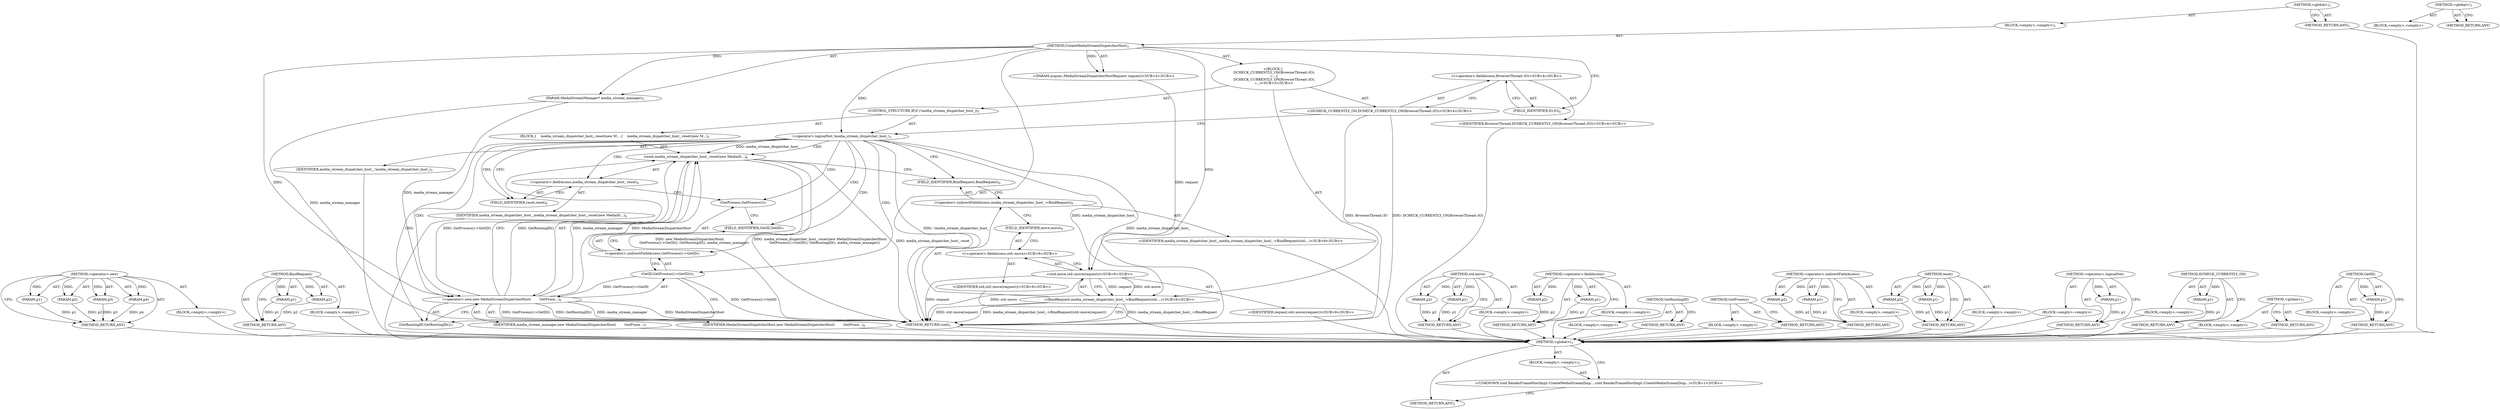 digraph "&lt;global&gt;" {
vulnerable_80 [label=<(METHOD,&lt;operator&gt;.new)>];
vulnerable_81 [label=<(PARAM,p1)>];
vulnerable_82 [label=<(PARAM,p2)>];
vulnerable_83 [label=<(PARAM,p3)>];
vulnerable_84 [label=<(PARAM,p4)>];
vulnerable_85 [label=<(BLOCK,&lt;empty&gt;,&lt;empty&gt;)>];
vulnerable_86 [label=<(METHOD_RETURN,ANY)>];
vulnerable_102 [label=<(METHOD,BindRequest)>];
vulnerable_103 [label=<(PARAM,p1)>];
vulnerable_104 [label=<(PARAM,p2)>];
vulnerable_105 [label=<(BLOCK,&lt;empty&gt;,&lt;empty&gt;)>];
vulnerable_106 [label=<(METHOD_RETURN,ANY)>];
vulnerable_6 [label=<(METHOD,&lt;global&gt;)<SUB>1</SUB>>];
vulnerable_7 [label=<(BLOCK,&lt;empty&gt;,&lt;empty&gt;)<SUB>1</SUB>>];
vulnerable_8 [label=<(METHOD,CreateMediaStreamDispatcherHost)<SUB>1</SUB>>];
vulnerable_9 [label=<(PARAM,MediaStreamManager* media_stream_manager)<SUB>2</SUB>>];
vulnerable_10 [label="<(PARAM,mojom::MediaStreamDispatcherHostRequest request)<SUB>3</SUB>>"];
vulnerable_11 [label="<(BLOCK,{
  DCHECK_CURRENTLY_ON(BrowserThread::IO);
  i...,{
  DCHECK_CURRENTLY_ON(BrowserThread::IO);
  i...)<SUB>3</SUB>>"];
vulnerable_12 [label="<(DCHECK_CURRENTLY_ON,DCHECK_CURRENTLY_ON(BrowserThread::IO))<SUB>4</SUB>>"];
vulnerable_13 [label="<(&lt;operator&gt;.fieldAccess,BrowserThread::IO)<SUB>4</SUB>>"];
vulnerable_14 [label="<(IDENTIFIER,BrowserThread,DCHECK_CURRENTLY_ON(BrowserThread::IO))<SUB>4</SUB>>"];
vulnerable_15 [label=<(FIELD_IDENTIFIER,IO,IO)<SUB>4</SUB>>];
vulnerable_16 [label=<(CONTROL_STRUCTURE,IF,if (!media_stream_dispatcher_host_))<SUB>5</SUB>>];
vulnerable_17 [label=<(&lt;operator&gt;.logicalNot,!media_stream_dispatcher_host_)<SUB>5</SUB>>];
vulnerable_18 [label=<(IDENTIFIER,media_stream_dispatcher_host_,!media_stream_dispatcher_host_)<SUB>5</SUB>>];
vulnerable_19 [label=<(BLOCK,{
    media_stream_dispatcher_host_.reset(new M...,{
    media_stream_dispatcher_host_.reset(new M...)<SUB>5</SUB>>];
vulnerable_20 [label=<(reset,media_stream_dispatcher_host_.reset(new MediaSt...)<SUB>6</SUB>>];
vulnerable_21 [label=<(&lt;operator&gt;.fieldAccess,media_stream_dispatcher_host_.reset)<SUB>6</SUB>>];
vulnerable_22 [label=<(IDENTIFIER,media_stream_dispatcher_host_,media_stream_dispatcher_host_.reset(new MediaSt...)<SUB>6</SUB>>];
vulnerable_23 [label=<(FIELD_IDENTIFIER,reset,reset)<SUB>6</SUB>>];
vulnerable_24 [label=<(&lt;operator&gt;.new,new MediaStreamDispatcherHost(
        GetProce...)<SUB>6</SUB>>];
vulnerable_25 [label=<(IDENTIFIER,MediaStreamDispatcherHost,new MediaStreamDispatcherHost(
        GetProce...)<SUB>6</SUB>>];
vulnerable_26 [label=<(GetID,GetProcess()-&gt;GetID())<SUB>7</SUB>>];
vulnerable_27 [label=<(&lt;operator&gt;.indirectFieldAccess,GetProcess()-&gt;GetID)<SUB>7</SUB>>];
vulnerable_28 [label=<(GetProcess,GetProcess())<SUB>7</SUB>>];
vulnerable_29 [label=<(FIELD_IDENTIFIER,GetID,GetID)<SUB>7</SUB>>];
vulnerable_30 [label=<(GetRoutingID,GetRoutingID())<SUB>7</SUB>>];
vulnerable_31 [label=<(IDENTIFIER,media_stream_manager,new MediaStreamDispatcherHost(
        GetProce...)<SUB>7</SUB>>];
vulnerable_32 [label="<(BindRequest,media_stream_dispatcher_host_-&gt;BindRequest(std:...)<SUB>9</SUB>>"];
vulnerable_33 [label=<(&lt;operator&gt;.indirectFieldAccess,media_stream_dispatcher_host_-&gt;BindRequest)<SUB>9</SUB>>];
vulnerable_34 [label="<(IDENTIFIER,media_stream_dispatcher_host_,media_stream_dispatcher_host_-&gt;BindRequest(std:...)<SUB>9</SUB>>"];
vulnerable_35 [label=<(FIELD_IDENTIFIER,BindRequest,BindRequest)<SUB>9</SUB>>];
vulnerable_36 [label="<(std.move,std::move(request))<SUB>9</SUB>>"];
vulnerable_37 [label="<(&lt;operator&gt;.fieldAccess,std::move)<SUB>9</SUB>>"];
vulnerable_38 [label="<(IDENTIFIER,std,std::move(request))<SUB>9</SUB>>"];
vulnerable_39 [label=<(FIELD_IDENTIFIER,move,move)<SUB>9</SUB>>];
vulnerable_40 [label="<(IDENTIFIER,request,std::move(request))<SUB>9</SUB>>"];
vulnerable_41 [label=<(METHOD_RETURN,void)<SUB>1</SUB>>];
vulnerable_43 [label=<(METHOD_RETURN,ANY)<SUB>1</SUB>>];
vulnerable_107 [label=<(METHOD,std.move)>];
vulnerable_108 [label=<(PARAM,p1)>];
vulnerable_109 [label=<(PARAM,p2)>];
vulnerable_110 [label=<(BLOCK,&lt;empty&gt;,&lt;empty&gt;)>];
vulnerable_111 [label=<(METHOD_RETURN,ANY)>];
vulnerable_66 [label=<(METHOD,&lt;operator&gt;.fieldAccess)>];
vulnerable_67 [label=<(PARAM,p1)>];
vulnerable_68 [label=<(PARAM,p2)>];
vulnerable_69 [label=<(BLOCK,&lt;empty&gt;,&lt;empty&gt;)>];
vulnerable_70 [label=<(METHOD_RETURN,ANY)>];
vulnerable_99 [label=<(METHOD,GetRoutingID)>];
vulnerable_100 [label=<(BLOCK,&lt;empty&gt;,&lt;empty&gt;)>];
vulnerable_101 [label=<(METHOD_RETURN,ANY)>];
vulnerable_96 [label=<(METHOD,GetProcess)>];
vulnerable_97 [label=<(BLOCK,&lt;empty&gt;,&lt;empty&gt;)>];
vulnerable_98 [label=<(METHOD_RETURN,ANY)>];
vulnerable_91 [label=<(METHOD,&lt;operator&gt;.indirectFieldAccess)>];
vulnerable_92 [label=<(PARAM,p1)>];
vulnerable_93 [label=<(PARAM,p2)>];
vulnerable_94 [label=<(BLOCK,&lt;empty&gt;,&lt;empty&gt;)>];
vulnerable_95 [label=<(METHOD_RETURN,ANY)>];
vulnerable_75 [label=<(METHOD,reset)>];
vulnerable_76 [label=<(PARAM,p1)>];
vulnerable_77 [label=<(PARAM,p2)>];
vulnerable_78 [label=<(BLOCK,&lt;empty&gt;,&lt;empty&gt;)>];
vulnerable_79 [label=<(METHOD_RETURN,ANY)>];
vulnerable_71 [label=<(METHOD,&lt;operator&gt;.logicalNot)>];
vulnerable_72 [label=<(PARAM,p1)>];
vulnerable_73 [label=<(BLOCK,&lt;empty&gt;,&lt;empty&gt;)>];
vulnerable_74 [label=<(METHOD_RETURN,ANY)>];
vulnerable_62 [label=<(METHOD,DCHECK_CURRENTLY_ON)>];
vulnerable_63 [label=<(PARAM,p1)>];
vulnerable_64 [label=<(BLOCK,&lt;empty&gt;,&lt;empty&gt;)>];
vulnerable_65 [label=<(METHOD_RETURN,ANY)>];
vulnerable_56 [label=<(METHOD,&lt;global&gt;)<SUB>1</SUB>>];
vulnerable_57 [label=<(BLOCK,&lt;empty&gt;,&lt;empty&gt;)>];
vulnerable_58 [label=<(METHOD_RETURN,ANY)>];
vulnerable_87 [label=<(METHOD,GetID)>];
vulnerable_88 [label=<(PARAM,p1)>];
vulnerable_89 [label=<(BLOCK,&lt;empty&gt;,&lt;empty&gt;)>];
vulnerable_90 [label=<(METHOD_RETURN,ANY)>];
fixed_6 [label=<(METHOD,&lt;global&gt;)<SUB>1</SUB>>];
fixed_7 [label=<(BLOCK,&lt;empty&gt;,&lt;empty&gt;)<SUB>1</SUB>>];
fixed_8 [label="<(UNKNOWN,void RenderFrameHostImpl::CreateMediaStreamDisp...,void RenderFrameHostImpl::CreateMediaStreamDisp...)<SUB>1</SUB>>"];
fixed_9 [label=<(METHOD_RETURN,ANY)<SUB>1</SUB>>];
fixed_14 [label=<(METHOD,&lt;global&gt;)<SUB>1</SUB>>];
fixed_15 [label=<(BLOCK,&lt;empty&gt;,&lt;empty&gt;)>];
fixed_16 [label=<(METHOD_RETURN,ANY)>];
vulnerable_80 -> vulnerable_81  [key=0, label="AST: "];
vulnerable_80 -> vulnerable_81  [key=1, label="DDG: "];
vulnerable_80 -> vulnerable_85  [key=0, label="AST: "];
vulnerable_80 -> vulnerable_82  [key=0, label="AST: "];
vulnerable_80 -> vulnerable_82  [key=1, label="DDG: "];
vulnerable_80 -> vulnerable_86  [key=0, label="AST: "];
vulnerable_80 -> vulnerable_86  [key=1, label="CFG: "];
vulnerable_80 -> vulnerable_83  [key=0, label="AST: "];
vulnerable_80 -> vulnerable_83  [key=1, label="DDG: "];
vulnerable_80 -> vulnerable_84  [key=0, label="AST: "];
vulnerable_80 -> vulnerable_84  [key=1, label="DDG: "];
vulnerable_81 -> vulnerable_86  [key=0, label="DDG: p1"];
vulnerable_82 -> vulnerable_86  [key=0, label="DDG: p2"];
vulnerable_83 -> vulnerable_86  [key=0, label="DDG: p3"];
vulnerable_84 -> vulnerable_86  [key=0, label="DDG: p4"];
vulnerable_85 -> fixed_6  [key=0];
vulnerable_86 -> fixed_6  [key=0];
vulnerable_102 -> vulnerable_103  [key=0, label="AST: "];
vulnerable_102 -> vulnerable_103  [key=1, label="DDG: "];
vulnerable_102 -> vulnerable_105  [key=0, label="AST: "];
vulnerable_102 -> vulnerable_104  [key=0, label="AST: "];
vulnerable_102 -> vulnerable_104  [key=1, label="DDG: "];
vulnerable_102 -> vulnerable_106  [key=0, label="AST: "];
vulnerable_102 -> vulnerable_106  [key=1, label="CFG: "];
vulnerable_103 -> vulnerable_106  [key=0, label="DDG: p1"];
vulnerable_104 -> vulnerable_106  [key=0, label="DDG: p2"];
vulnerable_105 -> fixed_6  [key=0];
vulnerable_106 -> fixed_6  [key=0];
vulnerable_6 -> vulnerable_7  [key=0, label="AST: "];
vulnerable_6 -> vulnerable_43  [key=0, label="AST: "];
vulnerable_6 -> vulnerable_43  [key=1, label="CFG: "];
vulnerable_7 -> vulnerable_8  [key=0, label="AST: "];
vulnerable_8 -> vulnerable_9  [key=0, label="AST: "];
vulnerable_8 -> vulnerable_9  [key=1, label="DDG: "];
vulnerable_8 -> vulnerable_10  [key=0, label="AST: "];
vulnerable_8 -> vulnerable_10  [key=1, label="DDG: "];
vulnerable_8 -> vulnerable_11  [key=0, label="AST: "];
vulnerable_8 -> vulnerable_41  [key=0, label="AST: "];
vulnerable_8 -> vulnerable_15  [key=0, label="CFG: "];
vulnerable_8 -> vulnerable_17  [key=0, label="DDG: "];
vulnerable_8 -> vulnerable_36  [key=0, label="DDG: "];
vulnerable_8 -> vulnerable_24  [key=0, label="DDG: "];
vulnerable_9 -> vulnerable_41  [key=0, label="DDG: media_stream_manager"];
vulnerable_9 -> vulnerable_24  [key=0, label="DDG: media_stream_manager"];
vulnerable_10 -> vulnerable_36  [key=0, label="DDG: request"];
vulnerable_11 -> vulnerable_12  [key=0, label="AST: "];
vulnerable_11 -> vulnerable_16  [key=0, label="AST: "];
vulnerable_11 -> vulnerable_32  [key=0, label="AST: "];
vulnerable_12 -> vulnerable_13  [key=0, label="AST: "];
vulnerable_12 -> vulnerable_17  [key=0, label="CFG: "];
vulnerable_12 -> vulnerable_41  [key=0, label="DDG: BrowserThread::IO"];
vulnerable_12 -> vulnerable_41  [key=1, label="DDG: DCHECK_CURRENTLY_ON(BrowserThread::IO)"];
vulnerable_13 -> vulnerable_14  [key=0, label="AST: "];
vulnerable_13 -> vulnerable_15  [key=0, label="AST: "];
vulnerable_13 -> vulnerable_12  [key=0, label="CFG: "];
vulnerable_14 -> fixed_6  [key=0];
vulnerable_15 -> vulnerable_13  [key=0, label="CFG: "];
vulnerable_16 -> vulnerable_17  [key=0, label="AST: "];
vulnerable_16 -> vulnerable_19  [key=0, label="AST: "];
vulnerable_17 -> vulnerable_18  [key=0, label="AST: "];
vulnerable_17 -> vulnerable_23  [key=0, label="CFG: "];
vulnerable_17 -> vulnerable_23  [key=1, label="CDG: "];
vulnerable_17 -> vulnerable_35  [key=0, label="CFG: "];
vulnerable_17 -> vulnerable_41  [key=0, label="DDG: media_stream_dispatcher_host_"];
vulnerable_17 -> vulnerable_41  [key=1, label="DDG: !media_stream_dispatcher_host_"];
vulnerable_17 -> vulnerable_32  [key=0, label="DDG: media_stream_dispatcher_host_"];
vulnerable_17 -> vulnerable_20  [key=0, label="DDG: media_stream_dispatcher_host_"];
vulnerable_17 -> vulnerable_20  [key=1, label="CDG: "];
vulnerable_17 -> vulnerable_24  [key=0, label="CDG: "];
vulnerable_17 -> vulnerable_30  [key=0, label="CDG: "];
vulnerable_17 -> vulnerable_29  [key=0, label="CDG: "];
vulnerable_17 -> vulnerable_21  [key=0, label="CDG: "];
vulnerable_17 -> vulnerable_26  [key=0, label="CDG: "];
vulnerable_17 -> vulnerable_28  [key=0, label="CDG: "];
vulnerable_17 -> vulnerable_27  [key=0, label="CDG: "];
vulnerable_18 -> fixed_6  [key=0];
vulnerable_19 -> vulnerable_20  [key=0, label="AST: "];
vulnerable_20 -> vulnerable_21  [key=0, label="AST: "];
vulnerable_20 -> vulnerable_24  [key=0, label="AST: "];
vulnerable_20 -> vulnerable_35  [key=0, label="CFG: "];
vulnerable_20 -> vulnerable_41  [key=0, label="DDG: media_stream_dispatcher_host_.reset"];
vulnerable_20 -> vulnerable_41  [key=1, label="DDG: new MediaStreamDispatcherHost(
        GetProcess()-&gt;GetID(), GetRoutingID(), media_stream_manager)"];
vulnerable_20 -> vulnerable_41  [key=2, label="DDG: media_stream_dispatcher_host_.reset(new MediaStreamDispatcherHost(
        GetProcess()-&gt;GetID(), GetRoutingID(), media_stream_manager))"];
vulnerable_21 -> vulnerable_22  [key=0, label="AST: "];
vulnerable_21 -> vulnerable_23  [key=0, label="AST: "];
vulnerable_21 -> vulnerable_28  [key=0, label="CFG: "];
vulnerable_22 -> fixed_6  [key=0];
vulnerable_23 -> vulnerable_21  [key=0, label="CFG: "];
vulnerable_24 -> vulnerable_25  [key=0, label="AST: "];
vulnerable_24 -> vulnerable_26  [key=0, label="AST: "];
vulnerable_24 -> vulnerable_30  [key=0, label="AST: "];
vulnerable_24 -> vulnerable_31  [key=0, label="AST: "];
vulnerable_24 -> vulnerable_20  [key=0, label="CFG: "];
vulnerable_24 -> vulnerable_20  [key=1, label="DDG: MediaStreamDispatcherHost"];
vulnerable_24 -> vulnerable_20  [key=2, label="DDG: GetProcess()-&gt;GetID()"];
vulnerable_24 -> vulnerable_20  [key=3, label="DDG: GetRoutingID()"];
vulnerable_24 -> vulnerable_20  [key=4, label="DDG: media_stream_manager"];
vulnerable_24 -> vulnerable_41  [key=0, label="DDG: GetProcess()-&gt;GetID()"];
vulnerable_24 -> vulnerable_41  [key=1, label="DDG: GetRoutingID()"];
vulnerable_24 -> vulnerable_41  [key=2, label="DDG: media_stream_manager"];
vulnerable_24 -> vulnerable_41  [key=3, label="DDG: MediaStreamDispatcherHost"];
vulnerable_25 -> fixed_6  [key=0];
vulnerable_26 -> vulnerable_27  [key=0, label="AST: "];
vulnerable_26 -> vulnerable_30  [key=0, label="CFG: "];
vulnerable_26 -> vulnerable_41  [key=0, label="DDG: GetProcess()-&gt;GetID"];
vulnerable_26 -> vulnerable_24  [key=0, label="DDG: GetProcess()-&gt;GetID"];
vulnerable_27 -> vulnerable_28  [key=0, label="AST: "];
vulnerable_27 -> vulnerable_29  [key=0, label="AST: "];
vulnerable_27 -> vulnerable_26  [key=0, label="CFG: "];
vulnerable_28 -> vulnerable_29  [key=0, label="CFG: "];
vulnerable_29 -> vulnerable_27  [key=0, label="CFG: "];
vulnerable_30 -> vulnerable_24  [key=0, label="CFG: "];
vulnerable_31 -> fixed_6  [key=0];
vulnerable_32 -> vulnerable_33  [key=0, label="AST: "];
vulnerable_32 -> vulnerable_36  [key=0, label="AST: "];
vulnerable_32 -> vulnerable_41  [key=0, label="CFG: "];
vulnerable_32 -> vulnerable_41  [key=1, label="DDG: media_stream_dispatcher_host_-&gt;BindRequest"];
vulnerable_32 -> vulnerable_41  [key=2, label="DDG: std::move(request)"];
vulnerable_32 -> vulnerable_41  [key=3, label="DDG: media_stream_dispatcher_host_-&gt;BindRequest(std::move(request))"];
vulnerable_33 -> vulnerable_34  [key=0, label="AST: "];
vulnerable_33 -> vulnerable_35  [key=0, label="AST: "];
vulnerable_33 -> vulnerable_39  [key=0, label="CFG: "];
vulnerable_34 -> fixed_6  [key=0];
vulnerable_35 -> vulnerable_33  [key=0, label="CFG: "];
vulnerable_36 -> vulnerable_37  [key=0, label="AST: "];
vulnerable_36 -> vulnerable_40  [key=0, label="AST: "];
vulnerable_36 -> vulnerable_32  [key=0, label="CFG: "];
vulnerable_36 -> vulnerable_32  [key=1, label="DDG: std::move"];
vulnerable_36 -> vulnerable_32  [key=2, label="DDG: request"];
vulnerable_36 -> vulnerable_41  [key=0, label="DDG: std::move"];
vulnerable_36 -> vulnerable_41  [key=1, label="DDG: request"];
vulnerable_37 -> vulnerable_38  [key=0, label="AST: "];
vulnerable_37 -> vulnerable_39  [key=0, label="AST: "];
vulnerable_37 -> vulnerable_36  [key=0, label="CFG: "];
vulnerable_38 -> fixed_6  [key=0];
vulnerable_39 -> vulnerable_37  [key=0, label="CFG: "];
vulnerable_40 -> fixed_6  [key=0];
vulnerable_41 -> fixed_6  [key=0];
vulnerable_43 -> fixed_6  [key=0];
vulnerable_107 -> vulnerable_108  [key=0, label="AST: "];
vulnerable_107 -> vulnerable_108  [key=1, label="DDG: "];
vulnerable_107 -> vulnerable_110  [key=0, label="AST: "];
vulnerable_107 -> vulnerable_109  [key=0, label="AST: "];
vulnerable_107 -> vulnerable_109  [key=1, label="DDG: "];
vulnerable_107 -> vulnerable_111  [key=0, label="AST: "];
vulnerable_107 -> vulnerable_111  [key=1, label="CFG: "];
vulnerable_108 -> vulnerable_111  [key=0, label="DDG: p1"];
vulnerable_109 -> vulnerable_111  [key=0, label="DDG: p2"];
vulnerable_110 -> fixed_6  [key=0];
vulnerable_111 -> fixed_6  [key=0];
vulnerable_66 -> vulnerable_67  [key=0, label="AST: "];
vulnerable_66 -> vulnerable_67  [key=1, label="DDG: "];
vulnerable_66 -> vulnerable_69  [key=0, label="AST: "];
vulnerable_66 -> vulnerable_68  [key=0, label="AST: "];
vulnerable_66 -> vulnerable_68  [key=1, label="DDG: "];
vulnerable_66 -> vulnerable_70  [key=0, label="AST: "];
vulnerable_66 -> vulnerable_70  [key=1, label="CFG: "];
vulnerable_67 -> vulnerable_70  [key=0, label="DDG: p1"];
vulnerable_68 -> vulnerable_70  [key=0, label="DDG: p2"];
vulnerable_69 -> fixed_6  [key=0];
vulnerable_70 -> fixed_6  [key=0];
vulnerable_99 -> vulnerable_100  [key=0, label="AST: "];
vulnerable_99 -> vulnerable_101  [key=0, label="AST: "];
vulnerable_99 -> vulnerable_101  [key=1, label="CFG: "];
vulnerable_100 -> fixed_6  [key=0];
vulnerable_101 -> fixed_6  [key=0];
vulnerable_96 -> vulnerable_97  [key=0, label="AST: "];
vulnerable_96 -> vulnerable_98  [key=0, label="AST: "];
vulnerable_96 -> vulnerable_98  [key=1, label="CFG: "];
vulnerable_97 -> fixed_6  [key=0];
vulnerable_98 -> fixed_6  [key=0];
vulnerable_91 -> vulnerable_92  [key=0, label="AST: "];
vulnerable_91 -> vulnerable_92  [key=1, label="DDG: "];
vulnerable_91 -> vulnerable_94  [key=0, label="AST: "];
vulnerable_91 -> vulnerable_93  [key=0, label="AST: "];
vulnerable_91 -> vulnerable_93  [key=1, label="DDG: "];
vulnerable_91 -> vulnerable_95  [key=0, label="AST: "];
vulnerable_91 -> vulnerable_95  [key=1, label="CFG: "];
vulnerable_92 -> vulnerable_95  [key=0, label="DDG: p1"];
vulnerable_93 -> vulnerable_95  [key=0, label="DDG: p2"];
vulnerable_94 -> fixed_6  [key=0];
vulnerable_95 -> fixed_6  [key=0];
vulnerable_75 -> vulnerable_76  [key=0, label="AST: "];
vulnerable_75 -> vulnerable_76  [key=1, label="DDG: "];
vulnerable_75 -> vulnerable_78  [key=0, label="AST: "];
vulnerable_75 -> vulnerable_77  [key=0, label="AST: "];
vulnerable_75 -> vulnerable_77  [key=1, label="DDG: "];
vulnerable_75 -> vulnerable_79  [key=0, label="AST: "];
vulnerable_75 -> vulnerable_79  [key=1, label="CFG: "];
vulnerable_76 -> vulnerable_79  [key=0, label="DDG: p1"];
vulnerable_77 -> vulnerable_79  [key=0, label="DDG: p2"];
vulnerable_78 -> fixed_6  [key=0];
vulnerable_79 -> fixed_6  [key=0];
vulnerable_71 -> vulnerable_72  [key=0, label="AST: "];
vulnerable_71 -> vulnerable_72  [key=1, label="DDG: "];
vulnerable_71 -> vulnerable_73  [key=0, label="AST: "];
vulnerable_71 -> vulnerable_74  [key=0, label="AST: "];
vulnerable_71 -> vulnerable_74  [key=1, label="CFG: "];
vulnerable_72 -> vulnerable_74  [key=0, label="DDG: p1"];
vulnerable_73 -> fixed_6  [key=0];
vulnerable_74 -> fixed_6  [key=0];
vulnerable_62 -> vulnerable_63  [key=0, label="AST: "];
vulnerable_62 -> vulnerable_63  [key=1, label="DDG: "];
vulnerable_62 -> vulnerable_64  [key=0, label="AST: "];
vulnerable_62 -> vulnerable_65  [key=0, label="AST: "];
vulnerable_62 -> vulnerable_65  [key=1, label="CFG: "];
vulnerable_63 -> vulnerable_65  [key=0, label="DDG: p1"];
vulnerable_64 -> fixed_6  [key=0];
vulnerable_65 -> fixed_6  [key=0];
vulnerable_56 -> vulnerable_57  [key=0, label="AST: "];
vulnerable_56 -> vulnerable_58  [key=0, label="AST: "];
vulnerable_56 -> vulnerable_58  [key=1, label="CFG: "];
vulnerable_57 -> fixed_6  [key=0];
vulnerable_58 -> fixed_6  [key=0];
vulnerable_87 -> vulnerable_88  [key=0, label="AST: "];
vulnerable_87 -> vulnerable_88  [key=1, label="DDG: "];
vulnerable_87 -> vulnerable_89  [key=0, label="AST: "];
vulnerable_87 -> vulnerable_90  [key=0, label="AST: "];
vulnerable_87 -> vulnerable_90  [key=1, label="CFG: "];
vulnerable_88 -> vulnerable_90  [key=0, label="DDG: p1"];
vulnerable_89 -> fixed_6  [key=0];
vulnerable_90 -> fixed_6  [key=0];
fixed_6 -> fixed_7  [key=0, label="AST: "];
fixed_6 -> fixed_9  [key=0, label="AST: "];
fixed_6 -> fixed_8  [key=0, label="CFG: "];
fixed_7 -> fixed_8  [key=0, label="AST: "];
fixed_8 -> fixed_9  [key=0, label="CFG: "];
fixed_14 -> fixed_15  [key=0, label="AST: "];
fixed_14 -> fixed_16  [key=0, label="AST: "];
fixed_14 -> fixed_16  [key=1, label="CFG: "];
}
